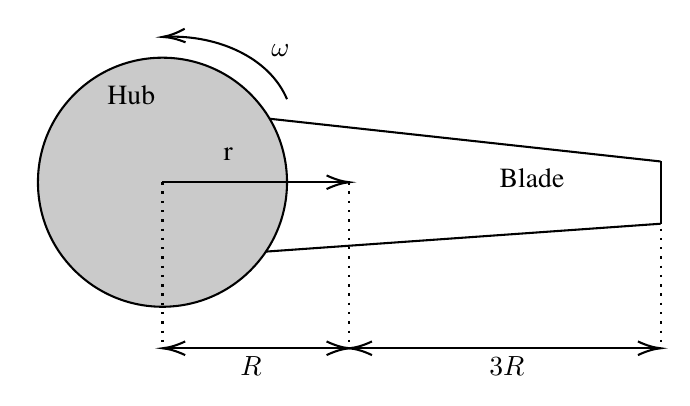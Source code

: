 

\tikzset{every picture/.style={line width=0.75pt}} %set default line width to 0.75pt        

\begin{tikzpicture}[x=0.75pt,y=0.75pt,yscale=-1,xscale=1]
%uncomment if require: \path (0,300); %set diagram left start at 0, and has height of 300

%Shape: Circle [id:dp6244430308199536] 
\draw  [fill={rgb, 255:red, 202; green, 202; blue, 202 }  ,fill opacity=1 ] (220,120) .. controls (220,86.86) and (246.86,60) .. (280,60) .. controls (313.14,60) and (340,86.86) .. (340,120) .. controls (340,153.14) and (313.14,180) .. (280,180) .. controls (246.86,180) and (220,153.14) .. (220,120) -- cycle ;
%Straight Lines [id:da1433381310737285] 
\draw    (520,110) -- (520,140) ;
%Straight Lines [id:da6958270078143212] 
\draw    (520,110) -- (331.79,89.43) ;
%Straight Lines [id:da5982890152434965] 
\draw    (520,140) -- (329.79,153.43) ;
%Straight Lines [id:da7103183675633375] 
\draw    (280,120) -- (368,120) ;
\draw [shift={(370,120)}, rotate = 180] [color={rgb, 255:red, 0; green, 0; blue, 0 }  ][line width=0.75]    (10.93,-3.29) .. controls (6.95,-1.4) and (3.31,-0.3) .. (0,0) .. controls (3.31,0.3) and (6.95,1.4) .. (10.93,3.29)   ;
%Straight Lines [id:da18697245418380692] 
\draw  [dash pattern={on 0.84pt off 2.51pt}]  (280,120) -- (280,200) ;
%Straight Lines [id:da9445115873305969] 
\draw  [dash pattern={on 0.84pt off 2.51pt}]  (370,120) -- (370,200) ;
%Straight Lines [id:da8681269156370801] 
\draw    (282,200) -- (368,200) ;
\draw [shift={(370,200)}, rotate = 180] [color={rgb, 255:red, 0; green, 0; blue, 0 }  ][line width=0.75]    (10.93,-3.29) .. controls (6.95,-1.4) and (3.31,-0.3) .. (0,0) .. controls (3.31,0.3) and (6.95,1.4) .. (10.93,3.29)   ;
\draw [shift={(280,200)}, rotate = 0] [color={rgb, 255:red, 0; green, 0; blue, 0 }  ][line width=0.75]    (10.93,-3.29) .. controls (6.95,-1.4) and (3.31,-0.3) .. (0,0) .. controls (3.31,0.3) and (6.95,1.4) .. (10.93,3.29)   ;
%Straight Lines [id:da9459156094037822] 
\draw    (372,200) -- (518,200) ;
\draw [shift={(520,200)}, rotate = 180] [color={rgb, 255:red, 0; green, 0; blue, 0 }  ][line width=0.75]    (10.93,-3.29) .. controls (6.95,-1.4) and (3.31,-0.3) .. (0,0) .. controls (3.31,0.3) and (6.95,1.4) .. (10.93,3.29)   ;
\draw [shift={(370,200)}, rotate = 0] [color={rgb, 255:red, 0; green, 0; blue, 0 }  ][line width=0.75]    (10.93,-3.29) .. controls (6.95,-1.4) and (3.31,-0.3) .. (0,0) .. controls (3.31,0.3) and (6.95,1.4) .. (10.93,3.29)   ;
%Straight Lines [id:da5900923017563646] 
\draw  [dash pattern={on 0.84pt off 2.51pt}]  (520,120) -- (520,200) ;
%Curve Lines [id:da19047210809641868] 
\draw    (340,80) .. controls (331.57,59.94) and (306.65,48.98) .. (281.9,49.91) ;
\draw [shift={(280,50)}, rotate = 356.45] [color={rgb, 255:red, 0; green, 0; blue, 0 }  ][line width=0.75]    (10.93,-3.29) .. controls (6.95,-1.4) and (3.31,-0.3) .. (0,0) .. controls (3.31,0.3) and (6.95,1.4) .. (10.93,3.29)   ;

% Text Node
\draw (331,52.4) node [anchor=north west][inner sep=0.75pt]    {$\omega $};
% Text Node
\draw (316,202.4) node [anchor=north west][inner sep=0.75pt]    {$R$};
% Text Node
\draw (436,202.4) node [anchor=north west][inner sep=0.75pt]    {$3R$};
% Text Node
\draw (252,72) node [anchor=north west][inner sep=0.75pt]   [align=left] {{\fontfamily{ptm}\selectfont Hub}};
% Text Node
\draw (441,112) node [anchor=north west][inner sep=0.75pt]   [align=left] {{\fontfamily{ptm}\selectfont Blade}};
% Text Node
\draw (308,102) node [anchor=north west][inner sep=0.75pt]   [align=left] {{\fontfamily{ptm}\selectfont r}};


\end{tikzpicture}
